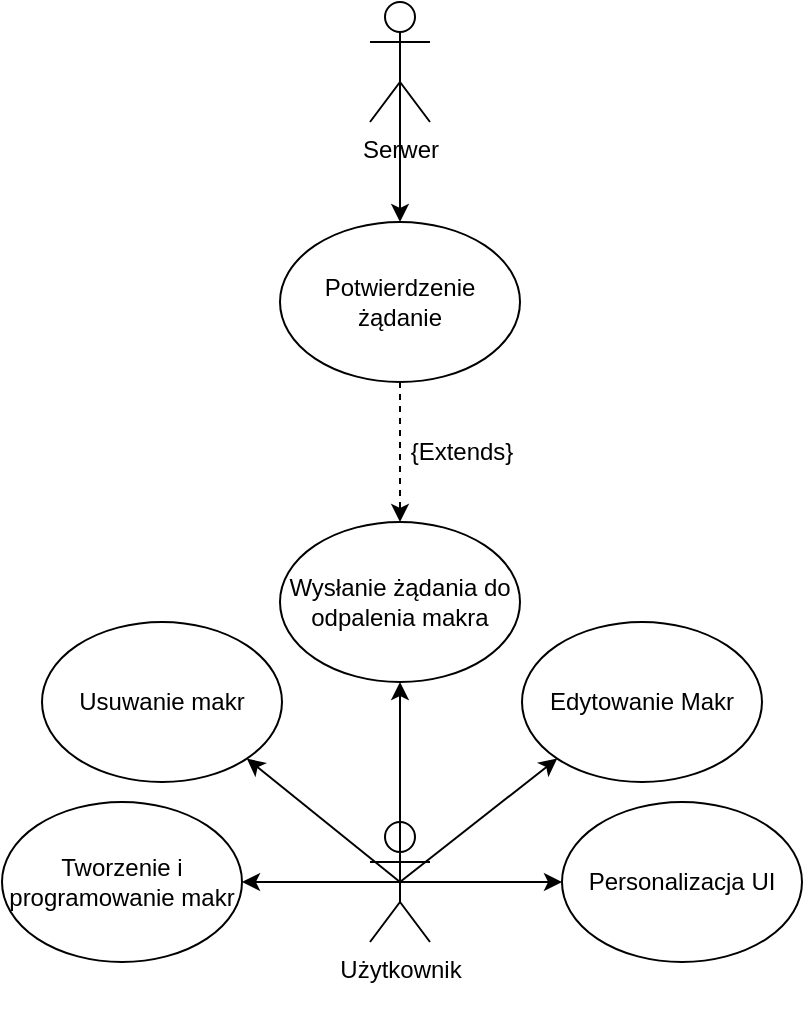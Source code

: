 <mxfile version="24.7.17">
  <diagram name="Strona-1" id="uav9DTHJ9qYRCQgQxgOF">
    <mxGraphModel dx="794" dy="547" grid="1" gridSize="10" guides="1" tooltips="1" connect="1" arrows="1" fold="1" page="1" pageScale="1" pageWidth="827" pageHeight="1169" math="0" shadow="0">
      <root>
        <mxCell id="0" />
        <mxCell id="1" parent="0" />
        <mxCell id="E9g1ZKU07W0DP6ShGwB4-3" value="Użytkownik&lt;div&gt;&lt;br&gt;&lt;/div&gt;" style="shape=umlActor;verticalLabelPosition=bottom;verticalAlign=top;html=1;" vertex="1" parent="1">
          <mxGeometry x="384" y="500" width="30" height="60" as="geometry" />
        </mxCell>
        <mxCell id="E9g1ZKU07W0DP6ShGwB4-4" value="Tworzenie i programowanie makr" style="ellipse;whiteSpace=wrap;html=1;" vertex="1" parent="1">
          <mxGeometry x="200" y="490" width="120" height="80" as="geometry" />
        </mxCell>
        <mxCell id="E9g1ZKU07W0DP6ShGwB4-5" value="Usuwanie makr" style="ellipse;whiteSpace=wrap;html=1;" vertex="1" parent="1">
          <mxGeometry x="220" y="400" width="120" height="80" as="geometry" />
        </mxCell>
        <mxCell id="E9g1ZKU07W0DP6ShGwB4-6" value="Edytowanie Makr" style="ellipse;whiteSpace=wrap;html=1;" vertex="1" parent="1">
          <mxGeometry x="460" y="400" width="120" height="80" as="geometry" />
        </mxCell>
        <mxCell id="E9g1ZKU07W0DP6ShGwB4-7" value="Personalizacja UI" style="ellipse;whiteSpace=wrap;html=1;" vertex="1" parent="1">
          <mxGeometry x="480" y="490" width="120" height="80" as="geometry" />
        </mxCell>
        <mxCell id="E9g1ZKU07W0DP6ShGwB4-8" value="" style="endArrow=classic;html=1;rounded=0;exitX=0.5;exitY=0.5;exitDx=0;exitDy=0;exitPerimeter=0;entryX=1;entryY=0.5;entryDx=0;entryDy=0;" edge="1" parent="1" source="E9g1ZKU07W0DP6ShGwB4-3" target="E9g1ZKU07W0DP6ShGwB4-4">
          <mxGeometry width="50" height="50" relative="1" as="geometry">
            <mxPoint x="380" y="380" as="sourcePoint" />
            <mxPoint x="430" y="330" as="targetPoint" />
          </mxGeometry>
        </mxCell>
        <mxCell id="E9g1ZKU07W0DP6ShGwB4-9" value="" style="endArrow=classic;html=1;rounded=0;exitX=0.5;exitY=0.5;exitDx=0;exitDy=0;exitPerimeter=0;entryX=0;entryY=0.5;entryDx=0;entryDy=0;" edge="1" parent="1" source="E9g1ZKU07W0DP6ShGwB4-3" target="E9g1ZKU07W0DP6ShGwB4-7">
          <mxGeometry width="50" height="50" relative="1" as="geometry">
            <mxPoint x="380" y="380" as="sourcePoint" />
            <mxPoint x="430" y="330" as="targetPoint" />
          </mxGeometry>
        </mxCell>
        <mxCell id="E9g1ZKU07W0DP6ShGwB4-10" value="" style="endArrow=classic;html=1;rounded=0;exitX=0.5;exitY=0.5;exitDx=0;exitDy=0;exitPerimeter=0;entryX=0;entryY=1;entryDx=0;entryDy=0;" edge="1" parent="1" source="E9g1ZKU07W0DP6ShGwB4-3" target="E9g1ZKU07W0DP6ShGwB4-6">
          <mxGeometry width="50" height="50" relative="1" as="geometry">
            <mxPoint x="380" y="380" as="sourcePoint" />
            <mxPoint x="430" y="330" as="targetPoint" />
          </mxGeometry>
        </mxCell>
        <mxCell id="E9g1ZKU07W0DP6ShGwB4-11" value="" style="endArrow=classic;html=1;rounded=0;exitX=0.5;exitY=0.5;exitDx=0;exitDy=0;exitPerimeter=0;entryX=1;entryY=1;entryDx=0;entryDy=0;" edge="1" parent="1" source="E9g1ZKU07W0DP6ShGwB4-3" target="E9g1ZKU07W0DP6ShGwB4-5">
          <mxGeometry width="50" height="50" relative="1" as="geometry">
            <mxPoint x="380" y="380" as="sourcePoint" />
            <mxPoint x="430" y="330" as="targetPoint" />
          </mxGeometry>
        </mxCell>
        <mxCell id="E9g1ZKU07W0DP6ShGwB4-17" style="edgeStyle=orthogonalEdgeStyle;rounded=0;orthogonalLoop=1;jettySize=auto;html=1;exitX=0.5;exitY=0.5;exitDx=0;exitDy=0;exitPerimeter=0;entryX=0.5;entryY=0;entryDx=0;entryDy=0;" edge="1" parent="1" source="E9g1ZKU07W0DP6ShGwB4-12" target="E9g1ZKU07W0DP6ShGwB4-15">
          <mxGeometry relative="1" as="geometry" />
        </mxCell>
        <mxCell id="E9g1ZKU07W0DP6ShGwB4-12" value="Serwer&lt;div&gt;&lt;br&gt;&lt;/div&gt;" style="shape=umlActor;verticalLabelPosition=bottom;verticalAlign=top;html=1;outlineConnect=0;" vertex="1" parent="1">
          <mxGeometry x="384" y="90" width="30" height="60" as="geometry" />
        </mxCell>
        <mxCell id="E9g1ZKU07W0DP6ShGwB4-13" value="Wysłanie żądania do odpalenia makra" style="ellipse;whiteSpace=wrap;html=1;" vertex="1" parent="1">
          <mxGeometry x="339" y="350" width="120" height="80" as="geometry" />
        </mxCell>
        <mxCell id="E9g1ZKU07W0DP6ShGwB4-14" value="" style="endArrow=classic;html=1;rounded=0;exitX=0.5;exitY=0.5;exitDx=0;exitDy=0;exitPerimeter=0;entryX=0.5;entryY=1;entryDx=0;entryDy=0;" edge="1" parent="1" source="E9g1ZKU07W0DP6ShGwB4-3" target="E9g1ZKU07W0DP6ShGwB4-13">
          <mxGeometry width="50" height="50" relative="1" as="geometry">
            <mxPoint x="380" y="380" as="sourcePoint" />
            <mxPoint x="430" y="330" as="targetPoint" />
          </mxGeometry>
        </mxCell>
        <mxCell id="E9g1ZKU07W0DP6ShGwB4-15" value="Potwierdzenie żądanie" style="ellipse;whiteSpace=wrap;html=1;" vertex="1" parent="1">
          <mxGeometry x="339" y="200" width="120" height="80" as="geometry" />
        </mxCell>
        <mxCell id="E9g1ZKU07W0DP6ShGwB4-20" value="" style="endArrow=classic;html=1;rounded=0;dashed=1;exitX=0.5;exitY=1;exitDx=0;exitDy=0;entryX=0.5;entryY=0;entryDx=0;entryDy=0;" edge="1" parent="1" source="E9g1ZKU07W0DP6ShGwB4-15" target="E9g1ZKU07W0DP6ShGwB4-13">
          <mxGeometry width="50" height="50" relative="1" as="geometry">
            <mxPoint x="380" y="380" as="sourcePoint" />
            <mxPoint x="430" y="330" as="targetPoint" />
          </mxGeometry>
        </mxCell>
        <mxCell id="E9g1ZKU07W0DP6ShGwB4-21" value="{Extends}" style="text;html=1;align=center;verticalAlign=middle;whiteSpace=wrap;rounded=0;" vertex="1" parent="1">
          <mxGeometry x="400" y="300" width="60" height="30" as="geometry" />
        </mxCell>
      </root>
    </mxGraphModel>
  </diagram>
</mxfile>
